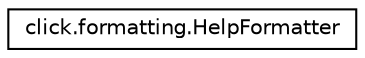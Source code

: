 digraph "Graphical Class Hierarchy"
{
 // LATEX_PDF_SIZE
  edge [fontname="Helvetica",fontsize="10",labelfontname="Helvetica",labelfontsize="10"];
  node [fontname="Helvetica",fontsize="10",shape=record];
  rankdir="LR";
  Node0 [label="click.formatting.HelpFormatter",height=0.2,width=0.4,color="black", fillcolor="white", style="filled",URL="$classclick_1_1formatting_1_1HelpFormatter.html",tooltip=" "];
}
